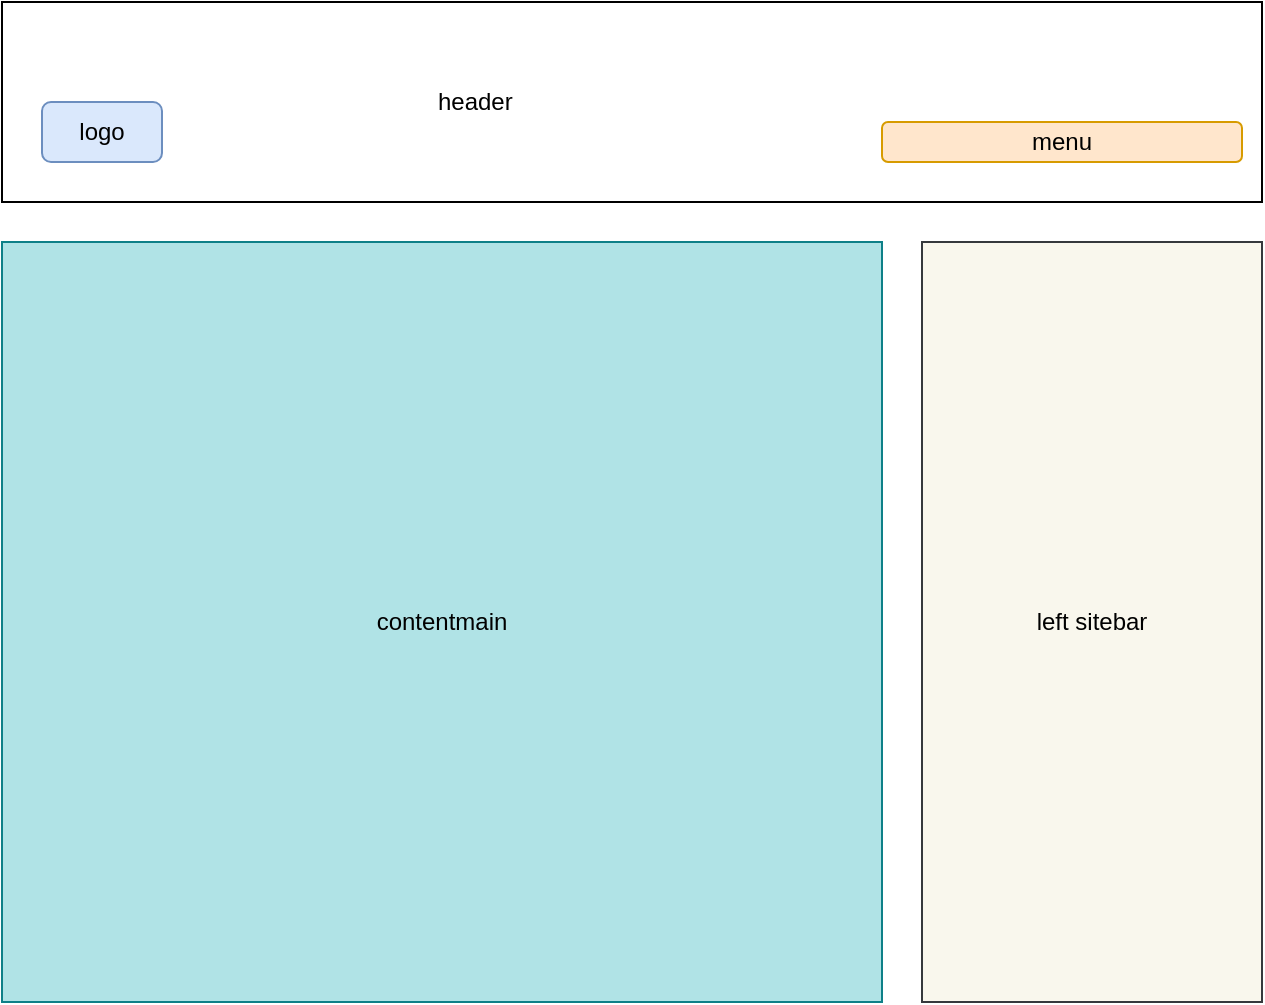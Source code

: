 <mxfile version="20.6.0" type="device"><diagram id="WLEQwgbwHPmCjpYgJyxn" name="Страница 1"><mxGraphModel dx="920" dy="594" grid="1" gridSize="10" guides="1" tooltips="1" connect="1" arrows="1" fold="1" page="1" pageScale="1" pageWidth="850" pageHeight="1100" math="0" shadow="0"><root><mxCell id="0"/><mxCell id="1" parent="0"/><mxCell id="Zh_lnXmZAtITXm-kAVAY-2" value="header&amp;nbsp; &amp;nbsp; &amp;nbsp; &amp;nbsp; &amp;nbsp; &amp;nbsp; &amp;nbsp; &amp;nbsp; &amp;nbsp; &amp;nbsp; &amp;nbsp; &amp;nbsp; &amp;nbsp; &amp;nbsp; &amp;nbsp; &amp;nbsp; &amp;nbsp; &amp;nbsp; &amp;nbsp; &amp;nbsp; &amp;nbsp; &amp;nbsp; &amp;nbsp; &amp;nbsp;" style="rounded=0;whiteSpace=wrap;html=1;" vertex="1" parent="1"><mxGeometry x="140" y="10" width="630" height="100" as="geometry"/></mxCell><mxCell id="Zh_lnXmZAtITXm-kAVAY-1" value="logo" style="rounded=1;whiteSpace=wrap;html=1;fillColor=#dae8fc;strokeColor=#6c8ebf;" vertex="1" parent="1"><mxGeometry x="160" y="60" width="60" height="30" as="geometry"/></mxCell><mxCell id="Zh_lnXmZAtITXm-kAVAY-3" value="menu" style="rounded=1;whiteSpace=wrap;html=1;fillColor=#ffe6cc;strokeColor=#d79b00;" vertex="1" parent="1"><mxGeometry x="580" y="70" width="180" height="20" as="geometry"/></mxCell><mxCell id="Zh_lnXmZAtITXm-kAVAY-4" value="contentmain" style="rounded=0;whiteSpace=wrap;html=1;fillColor=#b0e3e6;strokeColor=#0e8088;" vertex="1" parent="1"><mxGeometry x="140" y="130" width="440" height="380" as="geometry"/></mxCell><mxCell id="Zh_lnXmZAtITXm-kAVAY-6" value="left sitebar" style="rounded=0;whiteSpace=wrap;html=1;fillColor=#f9f7ed;strokeColor=#36393d;" vertex="1" parent="1"><mxGeometry x="600" y="130" width="170" height="380" as="geometry"/></mxCell></root></mxGraphModel></diagram></mxfile>